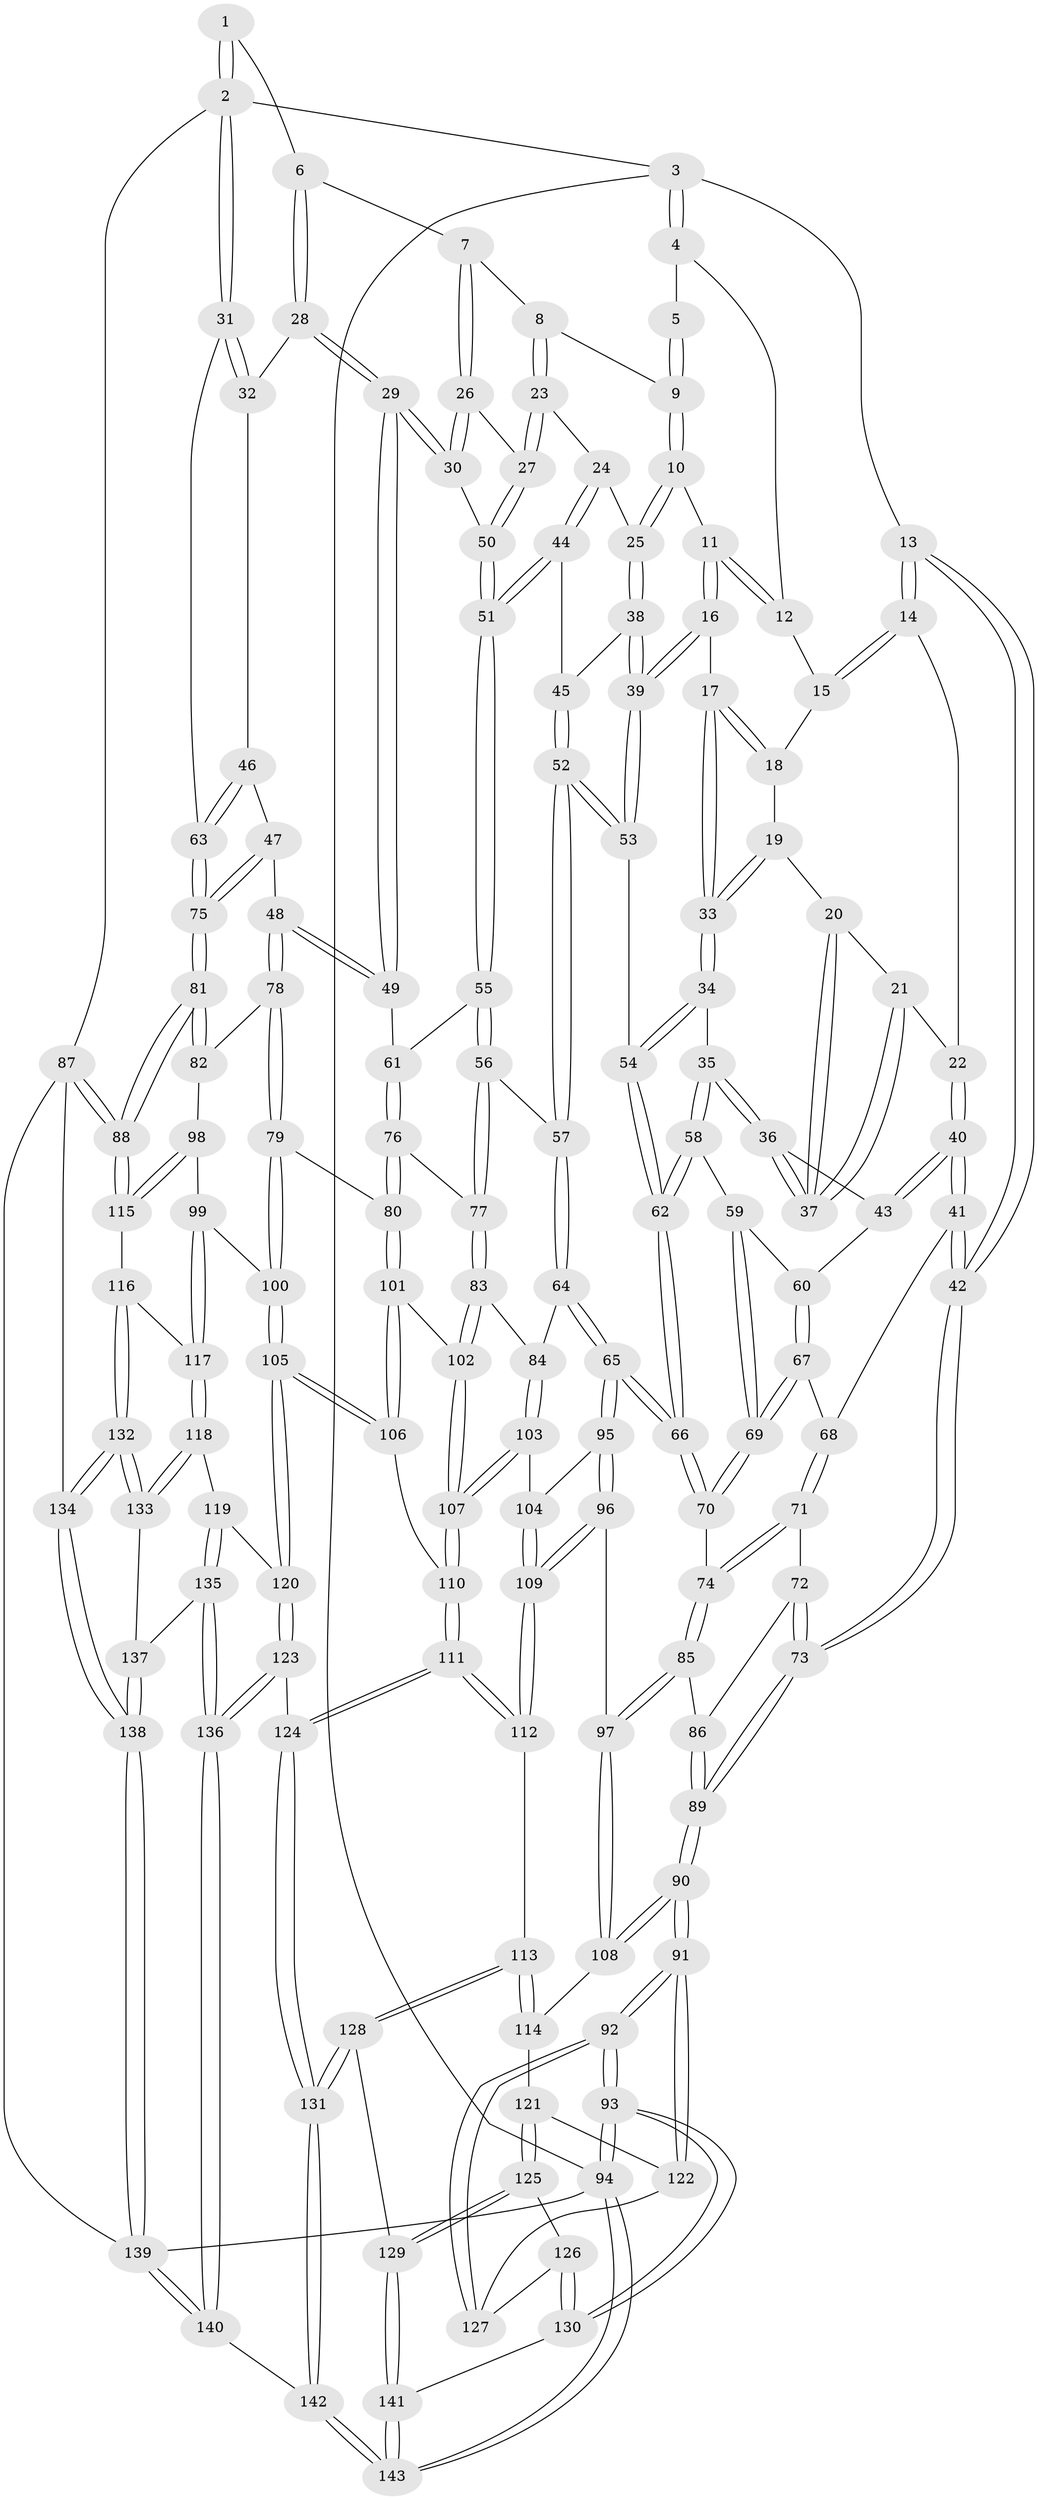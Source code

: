 // Generated by graph-tools (version 1.1) at 2025/27/03/09/25 03:27:17]
// undirected, 143 vertices, 354 edges
graph export_dot {
graph [start="1"]
  node [color=gray90,style=filled];
  1 [pos="+0.8002940771927411+0"];
  2 [pos="+1+0"];
  3 [pos="+0+0"];
  4 [pos="+0.35119259120322+0"];
  5 [pos="+0.4021805022911+0"];
  6 [pos="+0.7376718726549266+0"];
  7 [pos="+0.6211594292728038+0.0585162869342633"];
  8 [pos="+0.5981861417327292+0.06234662559342547"];
  9 [pos="+0.5495748849140573+0.05487565353564056"];
  10 [pos="+0.5144244509243261+0.09859477159568425"];
  11 [pos="+0.37829821153891663+0.03730366713027888"];
  12 [pos="+0.34473668205924507+0"];
  13 [pos="+0+0"];
  14 [pos="+0.11487376132807488+0.060805204037695244"];
  15 [pos="+0.22612607440984428+0.0172184295171345"];
  16 [pos="+0.3659491974067002+0.12571939262216794"];
  17 [pos="+0.30514816132204303+0.14925411608166358"];
  18 [pos="+0.2265002600000471+0.03773672272521783"];
  19 [pos="+0.2115250267057355+0.10188619922150743"];
  20 [pos="+0.20160091483467724+0.11288967595955818"];
  21 [pos="+0.12141050627309415+0.10498295373220247"];
  22 [pos="+0.1205110724261267+0.10472833760396852"];
  23 [pos="+0.5781609425297236+0.15237724472162048"];
  24 [pos="+0.5441938746814639+0.14703860344777475"];
  25 [pos="+0.5131224228964606+0.11689100322548919"];
  26 [pos="+0.6409684547220633+0.14579924653289686"];
  27 [pos="+0.5855246571436786+0.15847965271070827"];
  28 [pos="+0.7643323476781051+0.07578173133055556"];
  29 [pos="+0.7292564672167162+0.18354284846114485"];
  30 [pos="+0.6806309568115712+0.17274468329968845"];
  31 [pos="+1+0"];
  32 [pos="+0.8765803824929669+0.12341045365637618"];
  33 [pos="+0.2991228176659051+0.15349943382474052"];
  34 [pos="+0.26820118272878674+0.1922024238319176"];
  35 [pos="+0.25612705650545675+0.20467935481466207"];
  36 [pos="+0.20351239826237452+0.1936981380900303"];
  37 [pos="+0.20013396591305463+0.1751031218684995"];
  38 [pos="+0.47196880465338825+0.15253954899701996"];
  39 [pos="+0.3892062374478689+0.1540459806728296"];
  40 [pos="+0.06607052022768944+0.20624359883853197"];
  41 [pos="+0.027632012446050888+0.22727011390586255"];
  42 [pos="+0+0.1832464899393743"];
  43 [pos="+0.17119510597286092+0.20866987595565772"];
  44 [pos="+0.5216364201528796+0.21801546179574513"];
  45 [pos="+0.4921235480929807+0.19121369774924588"];
  46 [pos="+0.8874240947519842+0.21123808627243928"];
  47 [pos="+0.8498741138727852+0.28925215372667773"];
  48 [pos="+0.777015416852699+0.31179660694180844"];
  49 [pos="+0.769005643747422+0.306551855523862"];
  50 [pos="+0.5881021204647046+0.22396178411765577"];
  51 [pos="+0.553068941189711+0.3000404968024899"];
  52 [pos="+0.41107965184395145+0.239981231152409"];
  53 [pos="+0.39974365561117886+0.22956287563034666"];
  54 [pos="+0.3739870038233499+0.2431345087748061"];
  55 [pos="+0.5529470891341416+0.3028527753970933"];
  56 [pos="+0.500099173393858+0.34020933576099005"];
  57 [pos="+0.49122189336788785+0.34118162234424426"];
  58 [pos="+0.26887778697552195+0.25353180498782163"];
  59 [pos="+0.23391451034730334+0.27839679989707333"];
  60 [pos="+0.18247737103147801+0.2745763030886297"];
  61 [pos="+0.6474511739994837+0.31860875804135325"];
  62 [pos="+0.30686870994997606+0.2898224791004326"];
  63 [pos="+1+0.06394398850939968"];
  64 [pos="+0.36105875732075227+0.4373623732471898"];
  65 [pos="+0.3609439890684097+0.43736889978384286"];
  66 [pos="+0.3227699313311992+0.41377412289512167"];
  67 [pos="+0.16963094973924123+0.29712888971687024"];
  68 [pos="+0.05619145960442172+0.2666078481277571"];
  69 [pos="+0.1955551787923253+0.37559567785535847"];
  70 [pos="+0.19711563919723019+0.4098982868510309"];
  71 [pos="+0.10285097527519471+0.38872726000203933"];
  72 [pos="+0.09361302876203279+0.39366339439648246"];
  73 [pos="+0+0.40331634809402606"];
  74 [pos="+0.18134142472532772+0.41775895080551007"];
  75 [pos="+1+0.39934045074826874"];
  76 [pos="+0.6235746045619507+0.4850648510667124"];
  77 [pos="+0.5757043983596767+0.47467650815797724"];
  78 [pos="+0.7782825897148157+0.35953714018740707"];
  79 [pos="+0.65170288294882+0.499982101953792"];
  80 [pos="+0.6462431812385007+0.49863134625741246"];
  81 [pos="+1+0.46516201982431493"];
  82 [pos="+0.8197435082977126+0.44980231129667436"];
  83 [pos="+0.5131463301997867+0.5342297797211184"];
  84 [pos="+0.37246752528063426+0.4490579571841415"];
  85 [pos="+0.14296456917451136+0.556549046806889"];
  86 [pos="+0.027426313222573866+0.4931939467469526"];
  87 [pos="+1+0.7554142270300314"];
  88 [pos="+1+0.6070633313915674"];
  89 [pos="+0+0.5144158057886341"];
  90 [pos="+0+0.5682217173922258"];
  91 [pos="+0+0.7110819195264568"];
  92 [pos="+0+0.9758575017546763"];
  93 [pos="+0+1"];
  94 [pos="+0+1"];
  95 [pos="+0.30541726333165814+0.5629866693434646"];
  96 [pos="+0.2868933089078768+0.5844898326570462"];
  97 [pos="+0.14797758481917142+0.5801791689344351"];
  98 [pos="+0.8066522958787258+0.5893624686158464"];
  99 [pos="+0.8038622798529143+0.5907758109719343"];
  100 [pos="+0.7346084159522156+0.602050109144279"];
  101 [pos="+0.5629348623856167+0.6131364854931255"];
  102 [pos="+0.514317919229109+0.5707893431329685"];
  103 [pos="+0.4380826208071422+0.6143670770172932"];
  104 [pos="+0.41411091653730775+0.6185108084200265"];
  105 [pos="+0.6589484891681732+0.6888466138703315"];
  106 [pos="+0.5836923308787559+0.6546804578003764"];
  107 [pos="+0.44297919917538314+0.6163613105575474"];
  108 [pos="+0.12058522086858024+0.6339208501222788"];
  109 [pos="+0.3160669701283974+0.7025404581127811"];
  110 [pos="+0.47040555498061065+0.7120014946942372"];
  111 [pos="+0.43076140325200113+0.800476346203098"];
  112 [pos="+0.3134740962047796+0.7424721137830111"];
  113 [pos="+0.29903556437937917+0.7475689715938307"];
  114 [pos="+0.12079498302371519+0.635655712550698"];
  115 [pos="+1+0.6317765947169612"];
  116 [pos="+0.8626297968018258+0.7859800793309013"];
  117 [pos="+0.8155792663397586+0.7729503155866965"];
  118 [pos="+0.7353543398701435+0.7966266298802537"];
  119 [pos="+0.7184849114521487+0.7994840307315255"];
  120 [pos="+0.6606810786577259+0.7118797721068758"];
  121 [pos="+0.09792335485868282+0.7161250644914043"];
  122 [pos="+0.06194148594619031+0.7302989990794272"];
  123 [pos="+0.47433218179497383+0.8614339435997421"];
  124 [pos="+0.456202414854233+0.8478738333350995"];
  125 [pos="+0.16317609236037164+0.8347583188559159"];
  126 [pos="+0.05971614988560584+0.8278475015515792"];
  127 [pos="+0.029194528334201063+0.8016244165809476"];
  128 [pos="+0.1945943463687502+0.8429992663410528"];
  129 [pos="+0.17356009215078044+0.8452418172041414"];
  130 [pos="+0+0.9679298637225279"];
  131 [pos="+0.2925031882016246+0.9423999916163168"];
  132 [pos="+0.894493120719988+0.8599008075758215"];
  133 [pos="+0.8272199092721069+0.8718209722497646"];
  134 [pos="+0.8964316548307942+0.861958570137098"];
  135 [pos="+0.7061542943393514+0.8477623595249086"];
  136 [pos="+0.5845605240335442+1"];
  137 [pos="+0.7931138205330777+0.8922668638244057"];
  138 [pos="+0.9019221469045836+1"];
  139 [pos="+0.9040777190604733+1"];
  140 [pos="+0.6021984237543258+1"];
  141 [pos="+0.14432051730519413+0.8908374459229312"];
  142 [pos="+0.2667913520569319+1"];
  143 [pos="+0.20109583579537996+1"];
  1 -- 2;
  1 -- 2;
  1 -- 6;
  2 -- 3;
  2 -- 31;
  2 -- 31;
  2 -- 87;
  3 -- 4;
  3 -- 4;
  3 -- 13;
  3 -- 94;
  4 -- 5;
  4 -- 12;
  5 -- 9;
  5 -- 9;
  6 -- 7;
  6 -- 28;
  6 -- 28;
  7 -- 8;
  7 -- 26;
  7 -- 26;
  8 -- 9;
  8 -- 23;
  8 -- 23;
  9 -- 10;
  9 -- 10;
  10 -- 11;
  10 -- 25;
  10 -- 25;
  11 -- 12;
  11 -- 12;
  11 -- 16;
  11 -- 16;
  12 -- 15;
  13 -- 14;
  13 -- 14;
  13 -- 42;
  13 -- 42;
  14 -- 15;
  14 -- 15;
  14 -- 22;
  15 -- 18;
  16 -- 17;
  16 -- 39;
  16 -- 39;
  17 -- 18;
  17 -- 18;
  17 -- 33;
  17 -- 33;
  18 -- 19;
  19 -- 20;
  19 -- 33;
  19 -- 33;
  20 -- 21;
  20 -- 37;
  20 -- 37;
  21 -- 22;
  21 -- 37;
  21 -- 37;
  22 -- 40;
  22 -- 40;
  23 -- 24;
  23 -- 27;
  23 -- 27;
  24 -- 25;
  24 -- 44;
  24 -- 44;
  25 -- 38;
  25 -- 38;
  26 -- 27;
  26 -- 30;
  26 -- 30;
  27 -- 50;
  27 -- 50;
  28 -- 29;
  28 -- 29;
  28 -- 32;
  29 -- 30;
  29 -- 30;
  29 -- 49;
  29 -- 49;
  30 -- 50;
  31 -- 32;
  31 -- 32;
  31 -- 63;
  32 -- 46;
  33 -- 34;
  33 -- 34;
  34 -- 35;
  34 -- 54;
  34 -- 54;
  35 -- 36;
  35 -- 36;
  35 -- 58;
  35 -- 58;
  36 -- 37;
  36 -- 37;
  36 -- 43;
  38 -- 39;
  38 -- 39;
  38 -- 45;
  39 -- 53;
  39 -- 53;
  40 -- 41;
  40 -- 41;
  40 -- 43;
  40 -- 43;
  41 -- 42;
  41 -- 42;
  41 -- 68;
  42 -- 73;
  42 -- 73;
  43 -- 60;
  44 -- 45;
  44 -- 51;
  44 -- 51;
  45 -- 52;
  45 -- 52;
  46 -- 47;
  46 -- 63;
  46 -- 63;
  47 -- 48;
  47 -- 75;
  47 -- 75;
  48 -- 49;
  48 -- 49;
  48 -- 78;
  48 -- 78;
  49 -- 61;
  50 -- 51;
  50 -- 51;
  51 -- 55;
  51 -- 55;
  52 -- 53;
  52 -- 53;
  52 -- 57;
  52 -- 57;
  53 -- 54;
  54 -- 62;
  54 -- 62;
  55 -- 56;
  55 -- 56;
  55 -- 61;
  56 -- 57;
  56 -- 77;
  56 -- 77;
  57 -- 64;
  57 -- 64;
  58 -- 59;
  58 -- 62;
  58 -- 62;
  59 -- 60;
  59 -- 69;
  59 -- 69;
  60 -- 67;
  60 -- 67;
  61 -- 76;
  61 -- 76;
  62 -- 66;
  62 -- 66;
  63 -- 75;
  63 -- 75;
  64 -- 65;
  64 -- 65;
  64 -- 84;
  65 -- 66;
  65 -- 66;
  65 -- 95;
  65 -- 95;
  66 -- 70;
  66 -- 70;
  67 -- 68;
  67 -- 69;
  67 -- 69;
  68 -- 71;
  68 -- 71;
  69 -- 70;
  69 -- 70;
  70 -- 74;
  71 -- 72;
  71 -- 74;
  71 -- 74;
  72 -- 73;
  72 -- 73;
  72 -- 86;
  73 -- 89;
  73 -- 89;
  74 -- 85;
  74 -- 85;
  75 -- 81;
  75 -- 81;
  76 -- 77;
  76 -- 80;
  76 -- 80;
  77 -- 83;
  77 -- 83;
  78 -- 79;
  78 -- 79;
  78 -- 82;
  79 -- 80;
  79 -- 100;
  79 -- 100;
  80 -- 101;
  80 -- 101;
  81 -- 82;
  81 -- 82;
  81 -- 88;
  81 -- 88;
  82 -- 98;
  83 -- 84;
  83 -- 102;
  83 -- 102;
  84 -- 103;
  84 -- 103;
  85 -- 86;
  85 -- 97;
  85 -- 97;
  86 -- 89;
  86 -- 89;
  87 -- 88;
  87 -- 88;
  87 -- 134;
  87 -- 139;
  88 -- 115;
  88 -- 115;
  89 -- 90;
  89 -- 90;
  90 -- 91;
  90 -- 91;
  90 -- 108;
  90 -- 108;
  91 -- 92;
  91 -- 92;
  91 -- 122;
  91 -- 122;
  92 -- 93;
  92 -- 93;
  92 -- 127;
  92 -- 127;
  93 -- 94;
  93 -- 94;
  93 -- 130;
  93 -- 130;
  94 -- 143;
  94 -- 143;
  94 -- 139;
  95 -- 96;
  95 -- 96;
  95 -- 104;
  96 -- 97;
  96 -- 109;
  96 -- 109;
  97 -- 108;
  97 -- 108;
  98 -- 99;
  98 -- 115;
  98 -- 115;
  99 -- 100;
  99 -- 117;
  99 -- 117;
  100 -- 105;
  100 -- 105;
  101 -- 102;
  101 -- 106;
  101 -- 106;
  102 -- 107;
  102 -- 107;
  103 -- 104;
  103 -- 107;
  103 -- 107;
  104 -- 109;
  104 -- 109;
  105 -- 106;
  105 -- 106;
  105 -- 120;
  105 -- 120;
  106 -- 110;
  107 -- 110;
  107 -- 110;
  108 -- 114;
  109 -- 112;
  109 -- 112;
  110 -- 111;
  110 -- 111;
  111 -- 112;
  111 -- 112;
  111 -- 124;
  111 -- 124;
  112 -- 113;
  113 -- 114;
  113 -- 114;
  113 -- 128;
  113 -- 128;
  114 -- 121;
  115 -- 116;
  116 -- 117;
  116 -- 132;
  116 -- 132;
  117 -- 118;
  117 -- 118;
  118 -- 119;
  118 -- 133;
  118 -- 133;
  119 -- 120;
  119 -- 135;
  119 -- 135;
  120 -- 123;
  120 -- 123;
  121 -- 122;
  121 -- 125;
  121 -- 125;
  122 -- 127;
  123 -- 124;
  123 -- 136;
  123 -- 136;
  124 -- 131;
  124 -- 131;
  125 -- 126;
  125 -- 129;
  125 -- 129;
  126 -- 127;
  126 -- 130;
  126 -- 130;
  128 -- 129;
  128 -- 131;
  128 -- 131;
  129 -- 141;
  129 -- 141;
  130 -- 141;
  131 -- 142;
  131 -- 142;
  132 -- 133;
  132 -- 133;
  132 -- 134;
  132 -- 134;
  133 -- 137;
  134 -- 138;
  134 -- 138;
  135 -- 136;
  135 -- 136;
  135 -- 137;
  136 -- 140;
  136 -- 140;
  137 -- 138;
  137 -- 138;
  138 -- 139;
  138 -- 139;
  139 -- 140;
  139 -- 140;
  140 -- 142;
  141 -- 143;
  141 -- 143;
  142 -- 143;
  142 -- 143;
}
